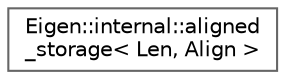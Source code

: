 digraph "Graphical Class Hierarchy"
{
 // LATEX_PDF_SIZE
  bgcolor="transparent";
  edge [fontname=Helvetica,fontsize=10,labelfontname=Helvetica,labelfontsize=10];
  node [fontname=Helvetica,fontsize=10,shape=box,height=0.2,width=0.4];
  rankdir="LR";
  Node0 [id="Node000000",label="Eigen::internal::aligned\l_storage\< Len, Align \>",height=0.2,width=0.4,color="grey40", fillcolor="white", style="filled",URL="$structEigen_1_1internal_1_1aligned__storage.html",tooltip=" "];
}
